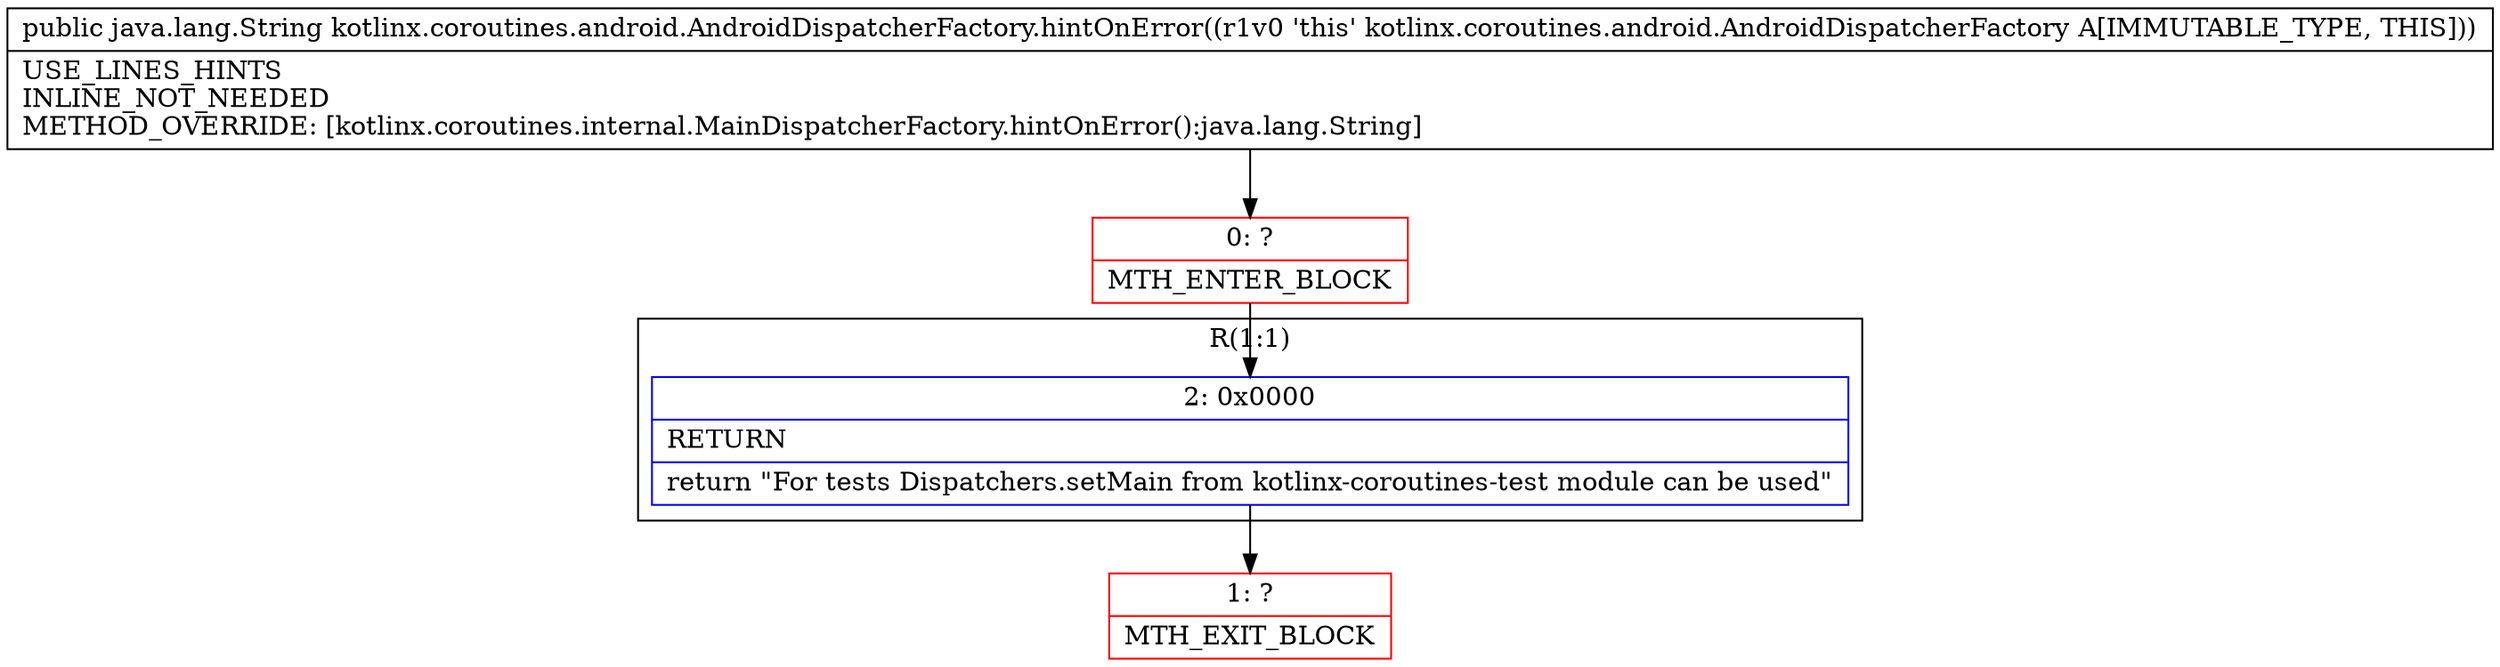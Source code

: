 digraph "CFG forkotlinx.coroutines.android.AndroidDispatcherFactory.hintOnError()Ljava\/lang\/String;" {
subgraph cluster_Region_1893401362 {
label = "R(1:1)";
node [shape=record,color=blue];
Node_2 [shape=record,label="{2\:\ 0x0000|RETURN\l|return \"For tests Dispatchers.setMain from kotlinx\-coroutines\-test module can be used\"\l}"];
}
Node_0 [shape=record,color=red,label="{0\:\ ?|MTH_ENTER_BLOCK\l}"];
Node_1 [shape=record,color=red,label="{1\:\ ?|MTH_EXIT_BLOCK\l}"];
MethodNode[shape=record,label="{public java.lang.String kotlinx.coroutines.android.AndroidDispatcherFactory.hintOnError((r1v0 'this' kotlinx.coroutines.android.AndroidDispatcherFactory A[IMMUTABLE_TYPE, THIS]))  | USE_LINES_HINTS\lINLINE_NOT_NEEDED\lMETHOD_OVERRIDE: [kotlinx.coroutines.internal.MainDispatcherFactory.hintOnError():java.lang.String]\l}"];
MethodNode -> Node_0;Node_2 -> Node_1;
Node_0 -> Node_2;
}

